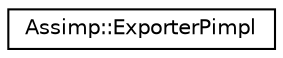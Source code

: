 digraph "Graphical Class Hierarchy"
{
  edge [fontname="Helvetica",fontsize="10",labelfontname="Helvetica",labelfontsize="10"];
  node [fontname="Helvetica",fontsize="10",shape=record];
  rankdir="LR";
  Node1 [label="Assimp::ExporterPimpl",height=0.2,width=0.4,color="black", fillcolor="white", style="filled",URL="$class_assimp_1_1_exporter_pimpl.html"];
}
